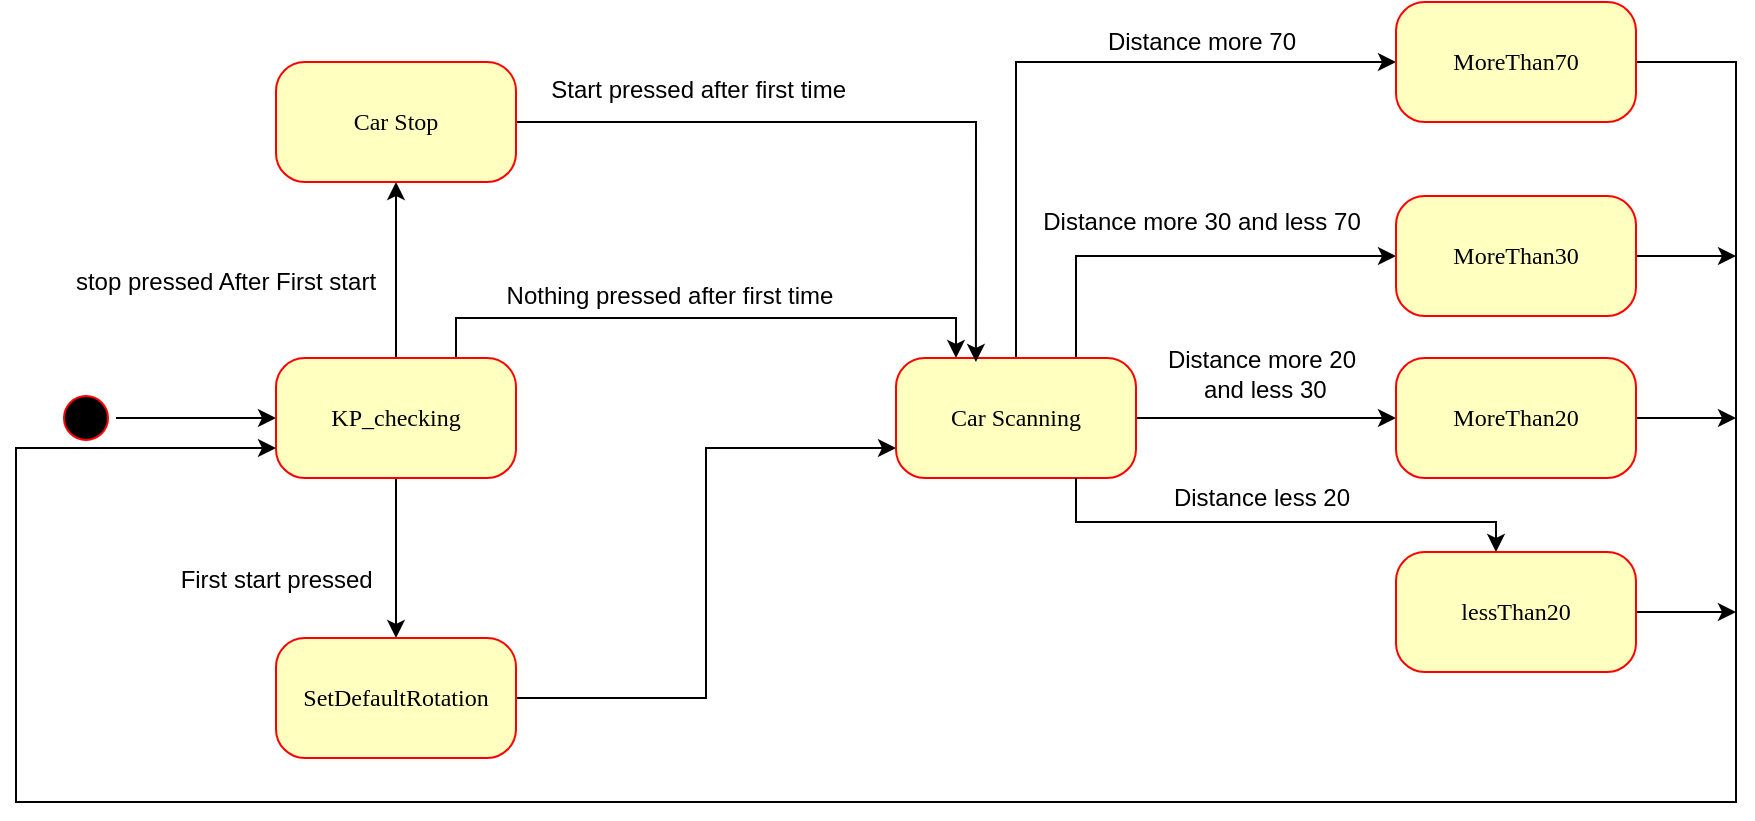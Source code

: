 <mxfile version="21.2.8" type="device">
  <diagram name="Page-1" id="58cdce13-f638-feb5-8d6f-7d28b1aa9fa0">
    <mxGraphModel dx="864" dy="516" grid="1" gridSize="10" guides="1" tooltips="1" connect="1" arrows="1" fold="1" page="1" pageScale="1" pageWidth="1100" pageHeight="850" background="none" math="0" shadow="0">
      <root>
        <mxCell id="0" />
        <mxCell id="1" parent="0" />
        <mxCell id="cEANACEfH6Ct18rx-HxY-1" style="edgeStyle=orthogonalEdgeStyle;rounded=0;orthogonalLoop=1;jettySize=auto;html=1;entryX=0;entryY=0.5;entryDx=0;entryDy=0;" parent="1" source="382b91b5511bd0f7-1" target="382b91b5511bd0f7-6" edge="1">
          <mxGeometry relative="1" as="geometry" />
        </mxCell>
        <mxCell id="382b91b5511bd0f7-1" value="" style="ellipse;html=1;shape=startState;fillColor=#000000;strokeColor=#ff0000;rounded=1;shadow=0;comic=0;labelBackgroundColor=none;fontFamily=Verdana;fontSize=12;fontColor=#000000;align=center;direction=south;" parent="1" vertex="1">
          <mxGeometry x="130" y="313" width="30" height="30" as="geometry" />
        </mxCell>
        <mxCell id="cEANACEfH6Ct18rx-HxY-3" value="" style="edgeStyle=orthogonalEdgeStyle;rounded=0;orthogonalLoop=1;jettySize=auto;html=1;" parent="1" source="382b91b5511bd0f7-6" target="cEANACEfH6Ct18rx-HxY-2" edge="1">
          <mxGeometry relative="1" as="geometry" />
        </mxCell>
        <mxCell id="cEANACEfH6Ct18rx-HxY-9" value="" style="edgeStyle=orthogonalEdgeStyle;rounded=0;orthogonalLoop=1;jettySize=auto;html=1;" parent="1" source="382b91b5511bd0f7-6" target="cEANACEfH6Ct18rx-HxY-8" edge="1">
          <mxGeometry relative="1" as="geometry" />
        </mxCell>
        <mxCell id="cEANACEfH6Ct18rx-HxY-38" style="edgeStyle=orthogonalEdgeStyle;rounded=0;orthogonalLoop=1;jettySize=auto;html=1;exitX=0.75;exitY=0;exitDx=0;exitDy=0;entryX=0.25;entryY=0;entryDx=0;entryDy=0;" parent="1" source="382b91b5511bd0f7-6" target="cEANACEfH6Ct18rx-HxY-5" edge="1">
          <mxGeometry relative="1" as="geometry">
            <Array as="points">
              <mxPoint x="330" y="278" />
              <mxPoint x="580" y="278" />
            </Array>
          </mxGeometry>
        </mxCell>
        <mxCell id="382b91b5511bd0f7-6" value="KP_checking" style="rounded=1;whiteSpace=wrap;html=1;arcSize=24;fillColor=#ffffc0;strokeColor=#ff0000;shadow=0;comic=0;labelBackgroundColor=none;fontFamily=Verdana;fontSize=12;fontColor=#000000;align=center;" parent="1" vertex="1">
          <mxGeometry x="240" y="298" width="120" height="60" as="geometry" />
        </mxCell>
        <mxCell id="cEANACEfH6Ct18rx-HxY-14" style="edgeStyle=orthogonalEdgeStyle;rounded=0;orthogonalLoop=1;jettySize=auto;html=1;entryX=0;entryY=0.75;entryDx=0;entryDy=0;" parent="1" source="cEANACEfH6Ct18rx-HxY-2" target="cEANACEfH6Ct18rx-HxY-5" edge="1">
          <mxGeometry relative="1" as="geometry" />
        </mxCell>
        <mxCell id="cEANACEfH6Ct18rx-HxY-2" value="SetDefaultRotation" style="rounded=1;whiteSpace=wrap;html=1;arcSize=24;fillColor=#ffffc0;strokeColor=#ff0000;shadow=0;comic=0;labelBackgroundColor=none;fontFamily=Verdana;fontSize=12;fontColor=#000000;align=center;" parent="1" vertex="1">
          <mxGeometry x="240" y="438" width="120" height="60" as="geometry" />
        </mxCell>
        <mxCell id="cEANACEfH6Ct18rx-HxY-4" value="First start pressed&amp;nbsp;" style="text;html=1;strokeColor=none;fillColor=none;align=center;verticalAlign=middle;whiteSpace=wrap;rounded=0;" parent="1" vertex="1">
          <mxGeometry x="167" y="399" width="150" height="20" as="geometry" />
        </mxCell>
        <mxCell id="cEANACEfH6Ct18rx-HxY-16" value="" style="edgeStyle=orthogonalEdgeStyle;rounded=0;orthogonalLoop=1;jettySize=auto;html=1;" parent="1" source="cEANACEfH6Ct18rx-HxY-5" target="cEANACEfH6Ct18rx-HxY-15" edge="1">
          <mxGeometry relative="1" as="geometry" />
        </mxCell>
        <mxCell id="cEANACEfH6Ct18rx-HxY-22" style="edgeStyle=orthogonalEdgeStyle;rounded=0;orthogonalLoop=1;jettySize=auto;html=1;exitX=0.75;exitY=0;exitDx=0;exitDy=0;entryX=0;entryY=0.5;entryDx=0;entryDy=0;" parent="1" source="cEANACEfH6Ct18rx-HxY-5" target="cEANACEfH6Ct18rx-HxY-19" edge="1">
          <mxGeometry relative="1" as="geometry" />
        </mxCell>
        <mxCell id="cEANACEfH6Ct18rx-HxY-23" style="edgeStyle=orthogonalEdgeStyle;rounded=0;orthogonalLoop=1;jettySize=auto;html=1;exitX=0.5;exitY=0;exitDx=0;exitDy=0;entryX=0;entryY=0.5;entryDx=0;entryDy=0;" parent="1" source="cEANACEfH6Ct18rx-HxY-5" target="cEANACEfH6Ct18rx-HxY-21" edge="1">
          <mxGeometry relative="1" as="geometry" />
        </mxCell>
        <mxCell id="cEANACEfH6Ct18rx-HxY-5" value="Car Scanning" style="rounded=1;whiteSpace=wrap;html=1;arcSize=24;fillColor=#ffffc0;strokeColor=#ff0000;shadow=0;comic=0;labelBackgroundColor=none;fontFamily=Verdana;fontSize=12;fontColor=#000000;align=center;" parent="1" vertex="1">
          <mxGeometry x="550" y="298" width="120" height="60" as="geometry" />
        </mxCell>
        <mxCell id="cEANACEfH6Ct18rx-HxY-36" style="edgeStyle=orthogonalEdgeStyle;rounded=0;orthogonalLoop=1;jettySize=auto;html=1;entryX=0.333;entryY=0.033;entryDx=0;entryDy=0;entryPerimeter=0;" parent="1" source="cEANACEfH6Ct18rx-HxY-8" target="cEANACEfH6Ct18rx-HxY-5" edge="1">
          <mxGeometry relative="1" as="geometry" />
        </mxCell>
        <mxCell id="cEANACEfH6Ct18rx-HxY-8" value="Car Stop" style="rounded=1;whiteSpace=wrap;html=1;arcSize=24;fillColor=#ffffc0;strokeColor=#ff0000;shadow=0;comic=0;labelBackgroundColor=none;fontFamily=Verdana;fontSize=12;fontColor=#000000;align=center;" parent="1" vertex="1">
          <mxGeometry x="240" y="150" width="120" height="60" as="geometry" />
        </mxCell>
        <mxCell id="cEANACEfH6Ct18rx-HxY-10" value="stop pressed After First start" style="text;html=1;strokeColor=none;fillColor=none;align=center;verticalAlign=middle;whiteSpace=wrap;rounded=0;" parent="1" vertex="1">
          <mxGeometry x="130" y="250" width="170" height="20" as="geometry" />
        </mxCell>
        <mxCell id="cEANACEfH6Ct18rx-HxY-43" style="edgeStyle=orthogonalEdgeStyle;rounded=0;orthogonalLoop=1;jettySize=auto;html=1;" parent="1" source="cEANACEfH6Ct18rx-HxY-15" edge="1">
          <mxGeometry relative="1" as="geometry">
            <mxPoint x="970" y="328" as="targetPoint" />
          </mxGeometry>
        </mxCell>
        <mxCell id="cEANACEfH6Ct18rx-HxY-15" value="MoreThan20" style="rounded=1;whiteSpace=wrap;html=1;arcSize=24;fillColor=#ffffc0;strokeColor=#ff0000;shadow=0;comic=0;labelBackgroundColor=none;fontFamily=Verdana;fontSize=12;fontColor=#000000;align=center;" parent="1" vertex="1">
          <mxGeometry x="800" y="298" width="120" height="60" as="geometry" />
        </mxCell>
        <mxCell id="cEANACEfH6Ct18rx-HxY-17" value="" style="edgeStyle=orthogonalEdgeStyle;rounded=0;orthogonalLoop=1;jettySize=auto;html=1;exitX=0.75;exitY=1;exitDx=0;exitDy=0;" parent="1" source="cEANACEfH6Ct18rx-HxY-5" target="cEANACEfH6Ct18rx-HxY-18" edge="1">
          <mxGeometry relative="1" as="geometry">
            <mxPoint x="660" y="425" as="sourcePoint" />
            <Array as="points">
              <mxPoint x="640" y="380" />
              <mxPoint x="850" y="380" />
            </Array>
          </mxGeometry>
        </mxCell>
        <mxCell id="cEANACEfH6Ct18rx-HxY-44" style="edgeStyle=orthogonalEdgeStyle;rounded=0;orthogonalLoop=1;jettySize=auto;html=1;" parent="1" source="cEANACEfH6Ct18rx-HxY-18" edge="1">
          <mxGeometry relative="1" as="geometry">
            <mxPoint x="970" y="425" as="targetPoint" />
          </mxGeometry>
        </mxCell>
        <mxCell id="cEANACEfH6Ct18rx-HxY-18" value="lessThan20" style="rounded=1;whiteSpace=wrap;html=1;arcSize=24;fillColor=#ffffc0;strokeColor=#ff0000;shadow=0;comic=0;labelBackgroundColor=none;fontFamily=Verdana;fontSize=12;fontColor=#000000;align=center;" parent="1" vertex="1">
          <mxGeometry x="800" y="395" width="120" height="60" as="geometry" />
        </mxCell>
        <mxCell id="cEANACEfH6Ct18rx-HxY-42" style="edgeStyle=orthogonalEdgeStyle;rounded=0;orthogonalLoop=1;jettySize=auto;html=1;" parent="1" source="cEANACEfH6Ct18rx-HxY-19" edge="1">
          <mxGeometry relative="1" as="geometry">
            <mxPoint x="970" y="247" as="targetPoint" />
          </mxGeometry>
        </mxCell>
        <mxCell id="cEANACEfH6Ct18rx-HxY-19" value="MoreThan30" style="rounded=1;whiteSpace=wrap;html=1;arcSize=24;fillColor=#ffffc0;strokeColor=#ff0000;shadow=0;comic=0;labelBackgroundColor=none;fontFamily=Verdana;fontSize=12;fontColor=#000000;align=center;" parent="1" vertex="1">
          <mxGeometry x="800" y="217" width="120" height="60" as="geometry" />
        </mxCell>
        <mxCell id="cEANACEfH6Ct18rx-HxY-41" style="edgeStyle=orthogonalEdgeStyle;rounded=0;orthogonalLoop=1;jettySize=auto;html=1;entryX=0;entryY=0.75;entryDx=0;entryDy=0;" parent="1" source="cEANACEfH6Ct18rx-HxY-21" target="382b91b5511bd0f7-6" edge="1">
          <mxGeometry relative="1" as="geometry">
            <mxPoint x="370" y="340" as="targetPoint" />
            <Array as="points">
              <mxPoint x="970" y="150" />
              <mxPoint x="970" y="520" />
              <mxPoint x="110" y="520" />
              <mxPoint x="110" y="343" />
            </Array>
          </mxGeometry>
        </mxCell>
        <mxCell id="cEANACEfH6Ct18rx-HxY-21" value="MoreThan70" style="rounded=1;whiteSpace=wrap;html=1;arcSize=24;fillColor=#ffffc0;strokeColor=#ff0000;shadow=0;comic=0;labelBackgroundColor=none;fontFamily=Verdana;fontSize=12;fontColor=#000000;align=center;" parent="1" vertex="1">
          <mxGeometry x="800" y="120" width="120" height="60" as="geometry" />
        </mxCell>
        <mxCell id="cEANACEfH6Ct18rx-HxY-24" value="Distance more 70" style="text;html=1;strokeColor=none;fillColor=none;align=center;verticalAlign=middle;whiteSpace=wrap;rounded=0;" parent="1" vertex="1">
          <mxGeometry x="620" y="130" width="166" height="20" as="geometry" />
        </mxCell>
        <mxCell id="cEANACEfH6Ct18rx-HxY-25" value="Distance more 30 and less 70" style="text;html=1;strokeColor=none;fillColor=none;align=center;verticalAlign=middle;whiteSpace=wrap;rounded=0;" parent="1" vertex="1">
          <mxGeometry x="620" y="220" width="166" height="20" as="geometry" />
        </mxCell>
        <mxCell id="cEANACEfH6Ct18rx-HxY-26" value="Distance less 20" style="text;html=1;strokeColor=none;fillColor=none;align=center;verticalAlign=middle;whiteSpace=wrap;rounded=0;" parent="1" vertex="1">
          <mxGeometry x="650" y="358" width="166" height="20" as="geometry" />
        </mxCell>
        <mxCell id="cEANACEfH6Ct18rx-HxY-27" value="Distance more 20&lt;br&gt;&amp;nbsp;and less 30" style="text;html=1;strokeColor=none;fillColor=none;align=center;verticalAlign=middle;whiteSpace=wrap;rounded=0;" parent="1" vertex="1">
          <mxGeometry x="673" y="290" width="120" height="32" as="geometry" />
        </mxCell>
        <mxCell id="cEANACEfH6Ct18rx-HxY-37" value="Start pressed after first time&amp;nbsp;" style="text;html=1;strokeColor=none;fillColor=none;align=center;verticalAlign=middle;whiteSpace=wrap;rounded=0;" parent="1" vertex="1">
          <mxGeometry x="370" y="154" width="166" height="20" as="geometry" />
        </mxCell>
        <mxCell id="cEANACEfH6Ct18rx-HxY-39" value="Nothing pressed after first time" style="text;html=1;strokeColor=none;fillColor=none;align=center;verticalAlign=middle;whiteSpace=wrap;rounded=0;" parent="1" vertex="1">
          <mxGeometry x="347" y="257" width="180" height="20" as="geometry" />
        </mxCell>
      </root>
    </mxGraphModel>
  </diagram>
</mxfile>
